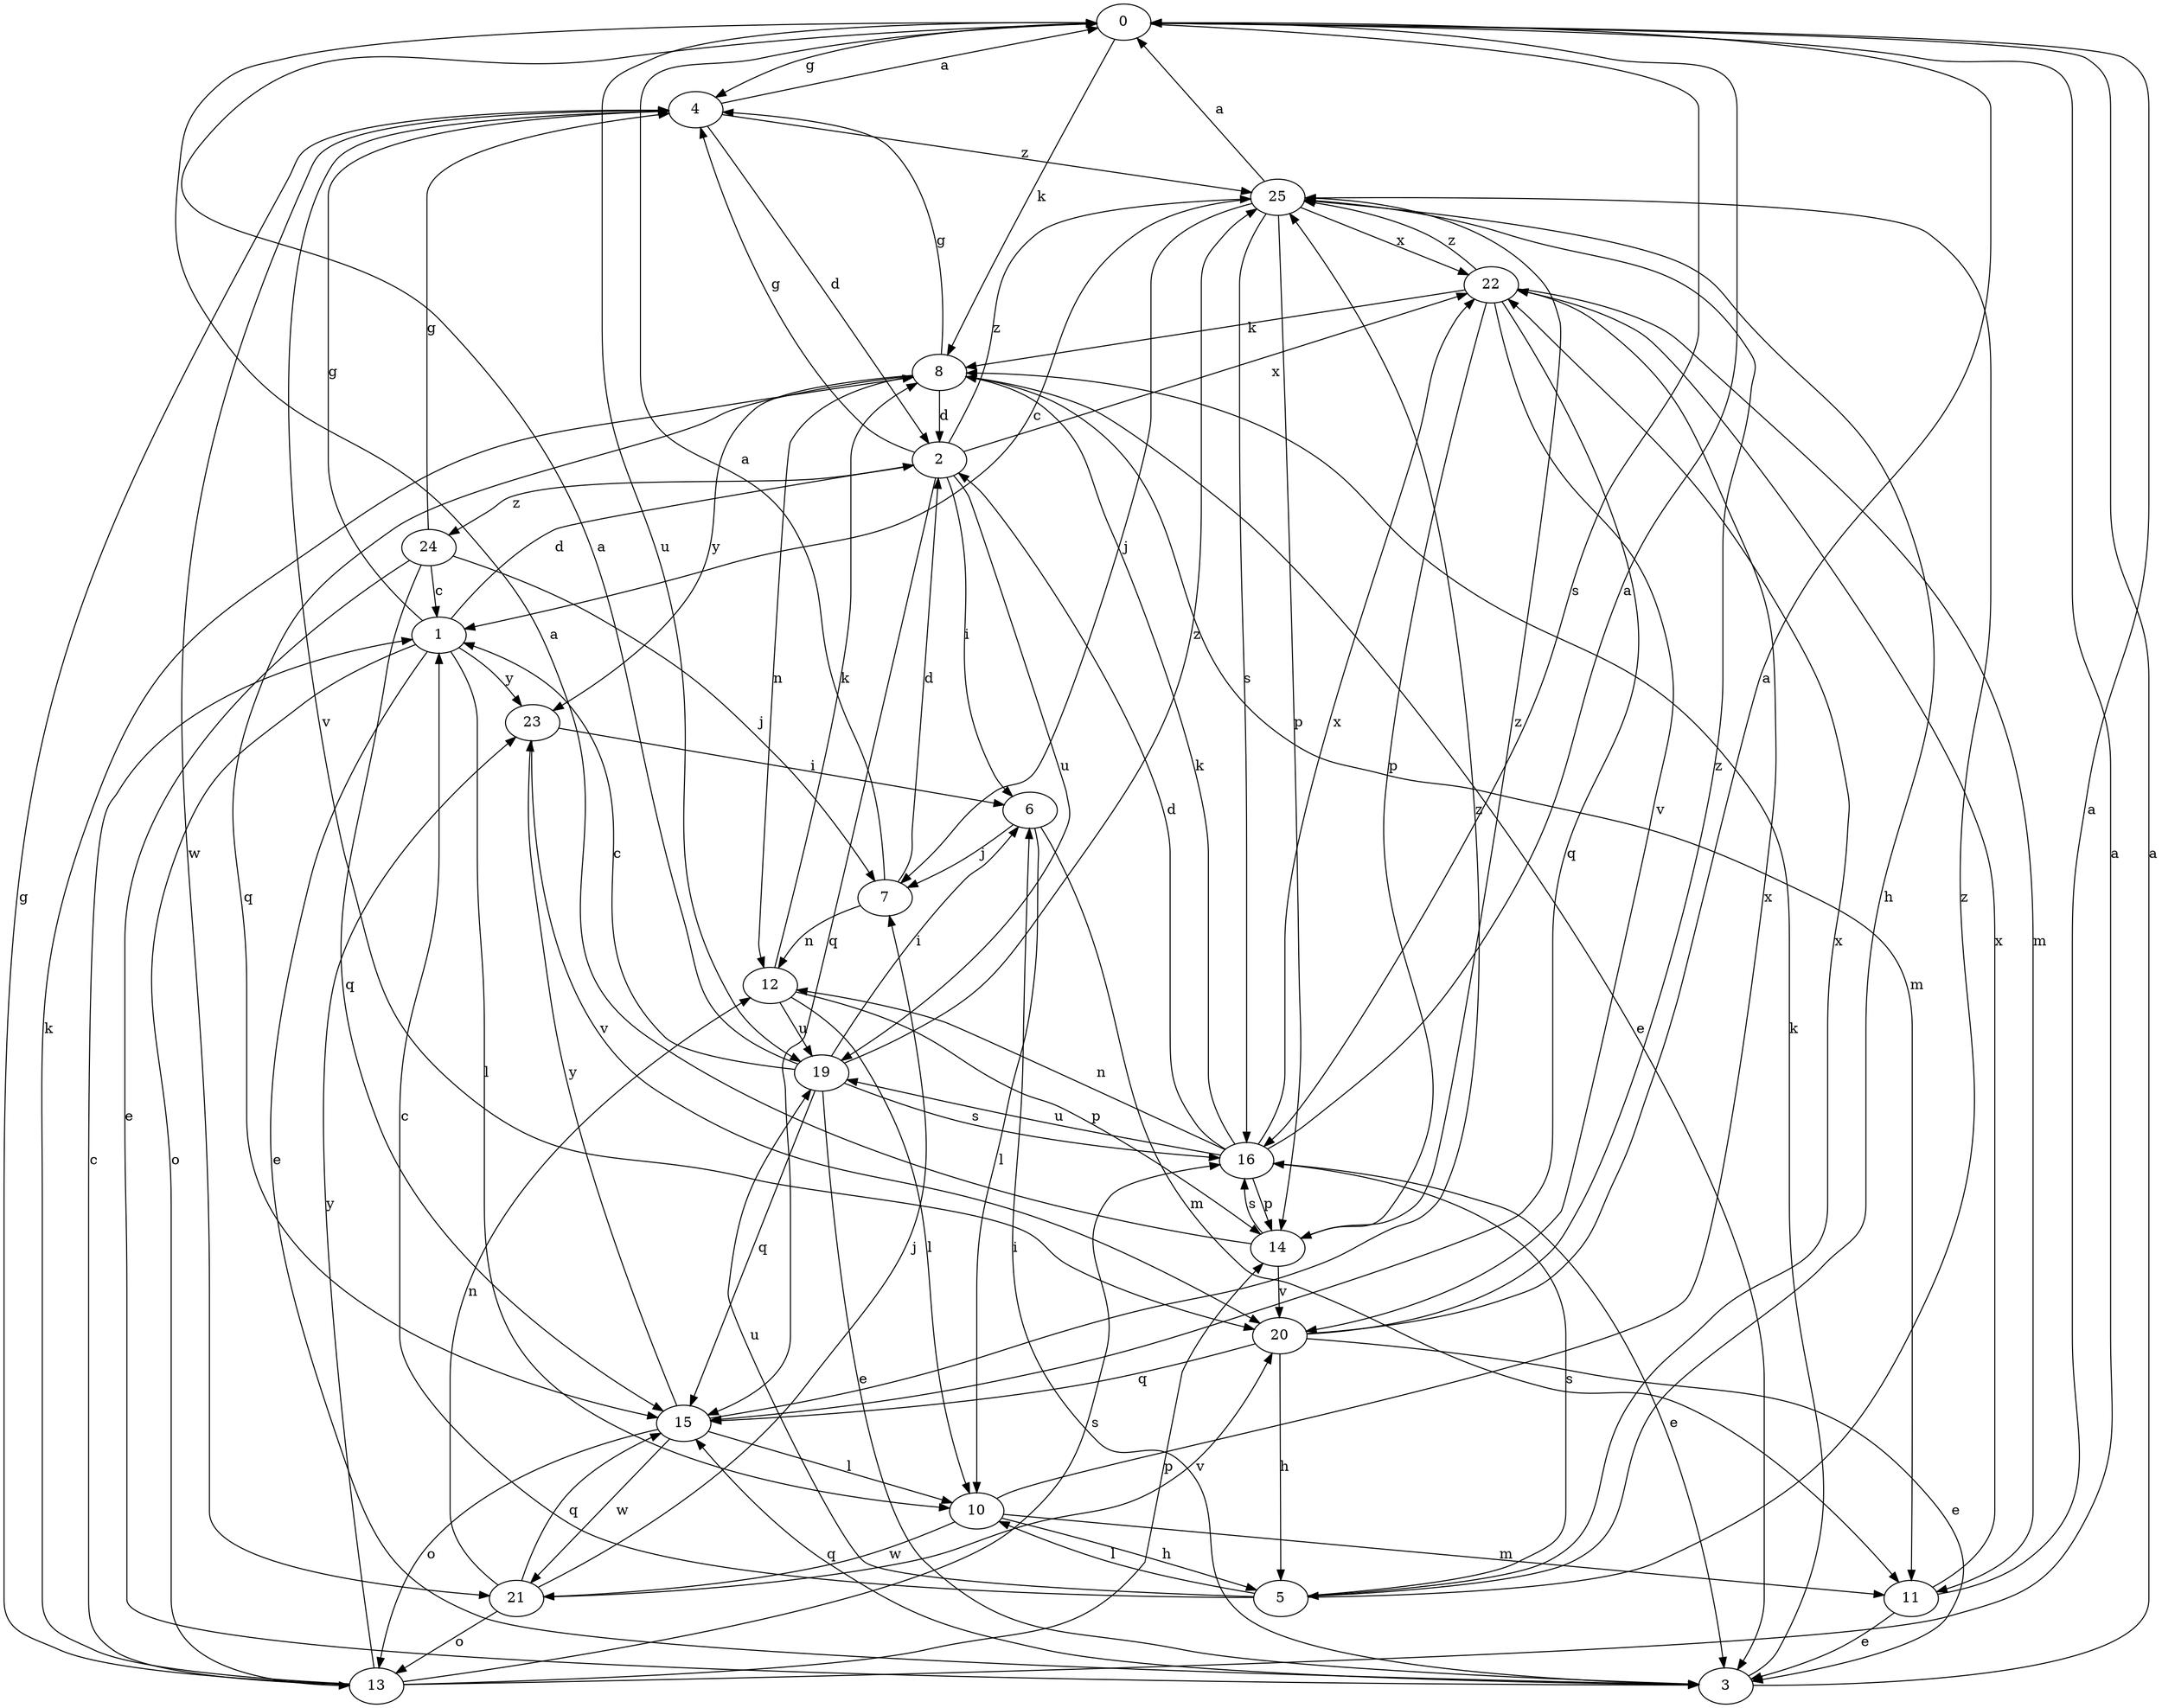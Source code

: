 strict digraph  {
0;
1;
2;
3;
4;
5;
6;
7;
8;
10;
11;
12;
13;
14;
15;
16;
19;
20;
21;
22;
23;
24;
25;
0 -> 4  [label=g];
0 -> 8  [label=k];
0 -> 16  [label=s];
0 -> 19  [label=u];
1 -> 2  [label=d];
1 -> 3  [label=e];
1 -> 4  [label=g];
1 -> 10  [label=l];
1 -> 13  [label=o];
1 -> 23  [label=y];
2 -> 4  [label=g];
2 -> 6  [label=i];
2 -> 15  [label=q];
2 -> 19  [label=u];
2 -> 22  [label=x];
2 -> 24  [label=z];
2 -> 25  [label=z];
3 -> 0  [label=a];
3 -> 6  [label=i];
3 -> 8  [label=k];
3 -> 15  [label=q];
4 -> 0  [label=a];
4 -> 2  [label=d];
4 -> 20  [label=v];
4 -> 21  [label=w];
4 -> 25  [label=z];
5 -> 1  [label=c];
5 -> 10  [label=l];
5 -> 16  [label=s];
5 -> 19  [label=u];
5 -> 22  [label=x];
5 -> 25  [label=z];
6 -> 7  [label=j];
6 -> 10  [label=l];
6 -> 11  [label=m];
7 -> 0  [label=a];
7 -> 2  [label=d];
7 -> 12  [label=n];
8 -> 2  [label=d];
8 -> 3  [label=e];
8 -> 4  [label=g];
8 -> 11  [label=m];
8 -> 12  [label=n];
8 -> 15  [label=q];
8 -> 23  [label=y];
10 -> 5  [label=h];
10 -> 11  [label=m];
10 -> 21  [label=w];
10 -> 22  [label=x];
11 -> 0  [label=a];
11 -> 3  [label=e];
11 -> 22  [label=x];
12 -> 8  [label=k];
12 -> 10  [label=l];
12 -> 14  [label=p];
12 -> 19  [label=u];
13 -> 0  [label=a];
13 -> 1  [label=c];
13 -> 4  [label=g];
13 -> 8  [label=k];
13 -> 14  [label=p];
13 -> 16  [label=s];
13 -> 23  [label=y];
14 -> 0  [label=a];
14 -> 16  [label=s];
14 -> 20  [label=v];
14 -> 25  [label=z];
15 -> 10  [label=l];
15 -> 13  [label=o];
15 -> 21  [label=w];
15 -> 23  [label=y];
15 -> 25  [label=z];
16 -> 0  [label=a];
16 -> 2  [label=d];
16 -> 3  [label=e];
16 -> 8  [label=k];
16 -> 12  [label=n];
16 -> 14  [label=p];
16 -> 19  [label=u];
16 -> 22  [label=x];
19 -> 0  [label=a];
19 -> 1  [label=c];
19 -> 3  [label=e];
19 -> 6  [label=i];
19 -> 15  [label=q];
19 -> 16  [label=s];
19 -> 25  [label=z];
20 -> 0  [label=a];
20 -> 3  [label=e];
20 -> 5  [label=h];
20 -> 15  [label=q];
20 -> 25  [label=z];
21 -> 7  [label=j];
21 -> 12  [label=n];
21 -> 13  [label=o];
21 -> 15  [label=q];
21 -> 20  [label=v];
22 -> 8  [label=k];
22 -> 11  [label=m];
22 -> 14  [label=p];
22 -> 15  [label=q];
22 -> 20  [label=v];
22 -> 25  [label=z];
23 -> 6  [label=i];
23 -> 20  [label=v];
24 -> 1  [label=c];
24 -> 3  [label=e];
24 -> 4  [label=g];
24 -> 7  [label=j];
24 -> 15  [label=q];
25 -> 0  [label=a];
25 -> 1  [label=c];
25 -> 5  [label=h];
25 -> 7  [label=j];
25 -> 14  [label=p];
25 -> 16  [label=s];
25 -> 22  [label=x];
}
